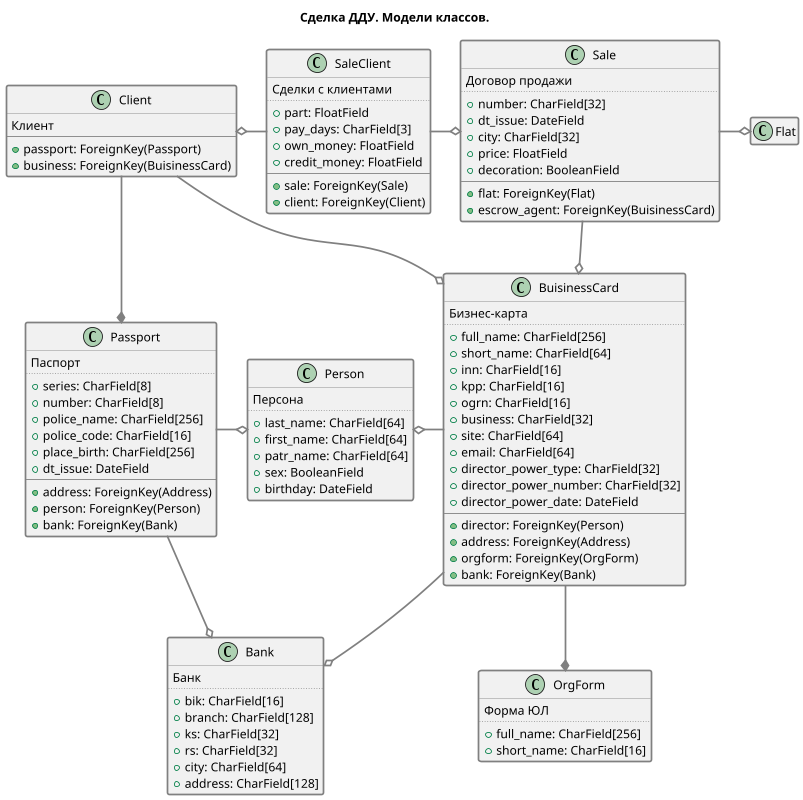 @startuml

hide class empty members

scale 1200*800

title 
	Сделка ДДУ. Модели классов. 
end title

class OrgForm ##[bold]grey {
    Форма ЮЛ
    ..
	+ full_name: CharField[256]
    + short_name: CharField[16]
}
class Person ##[bold]grey {
	Персона
	..
    + last_name: CharField[64]
    + first_name: CharField[64]
    + patr_name: CharField[64]
    + sex: BooleanField
    + birthday: DateField
}
class Bank ##[bold]grey {
    Банк
	..
    + bik: CharField[16]
    + branch: CharField[128]
    + ks: CharField[32]
    + rs: CharField[32]
    + city: CharField[64]
    + address: CharField[128]
}
class Passport ##[bold]grey {
    Паспорт
	..
    + series: CharField[8]
    + number: CharField[8]
    + police_name: CharField[256]
    + police_code: CharField[16]
    + place_birth: CharField[256]
    + dt_issue: DateField
	--
    + address: ForeignKey(Address)
    + person: ForeignKey(Person)
    + bank: ForeignKey(Bank)
}
class BuisinessCard ##[bold]grey {
    Бизнес-карта
	..
    + full_name: CharField[256]
    + short_name: CharField[64]
    + inn: CharField[16]
    + kpp: CharField[16]
    + ogrn: CharField[16]
    + business: CharField[32]
    + site: CharField[64]
    + email: CharField[64]
    + director_power_type: CharField[32]
    + director_power_number: CharField[32]
    + director_power_date: DateField
	--
    + director: ForeignKey(Person)
    + address: ForeignKey(Address)
    + orgform: ForeignKey(OrgForm)
    + bank: ForeignKey(Bank)
}
class Client ##[bold]grey {
    Клиент
	--
    + passport: ForeignKey(Passport)
    + business: ForeignKey(BuisinessCard)
}


class Sale ##[bold]grey{
    Договор продажи
	..
    + number: CharField[32]
    + dt_issue: DateField
    + city: CharField[32]
    + price: FloatField
    + decoration: BooleanField
	--
    + flat: ForeignKey(Flat)
    + escrow_agent: ForeignKey(BuisinessCard)
}

class SaleClient ##[bold]grey{
    Сделки с клиентами
	..
    + part: FloatField
    + pay_days: CharField[3]
    + own_money: FloatField
    + credit_money: FloatField
	--
    + sale: ForeignKey(Sale)
    + client: ForeignKey(Client)
}
class Flat ##[bold]grey{}


OrgForm    *-[#grey,bold]u- BuisinessCard
Client      -[#grey,bold]-o  BuisinessCard
Client      -[#grey,bold]-*  Passport

Bank       o-[#grey,bold]u- BuisinessCard
Bank       o-[#grey,bold]- Passport
Person     o-[#grey,bold]r- BuisinessCard
Person     o-[#grey,bold]l- Passport

Sale        -[#grey,bold]r-o  Flat
Sale        -[#grey,bold]-o  BuisinessCard

SaleClient  -[#grey,bold]r-o Sale
SaleClient  -[#grey,bold]l-o Client


@enduml